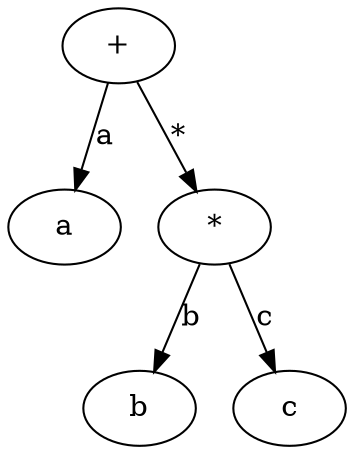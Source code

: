 digraph G {
e[ label = "+" ]
e->a[ label = "a" ]
a[ label = "a" ]

e -> d[ label =  "*" ]
d[ label = "*" ]
d->b[ label = "b" ]
b[ label = "b" ]

d -> c[ label =  "c" ]
c[ label = "c" ]



}